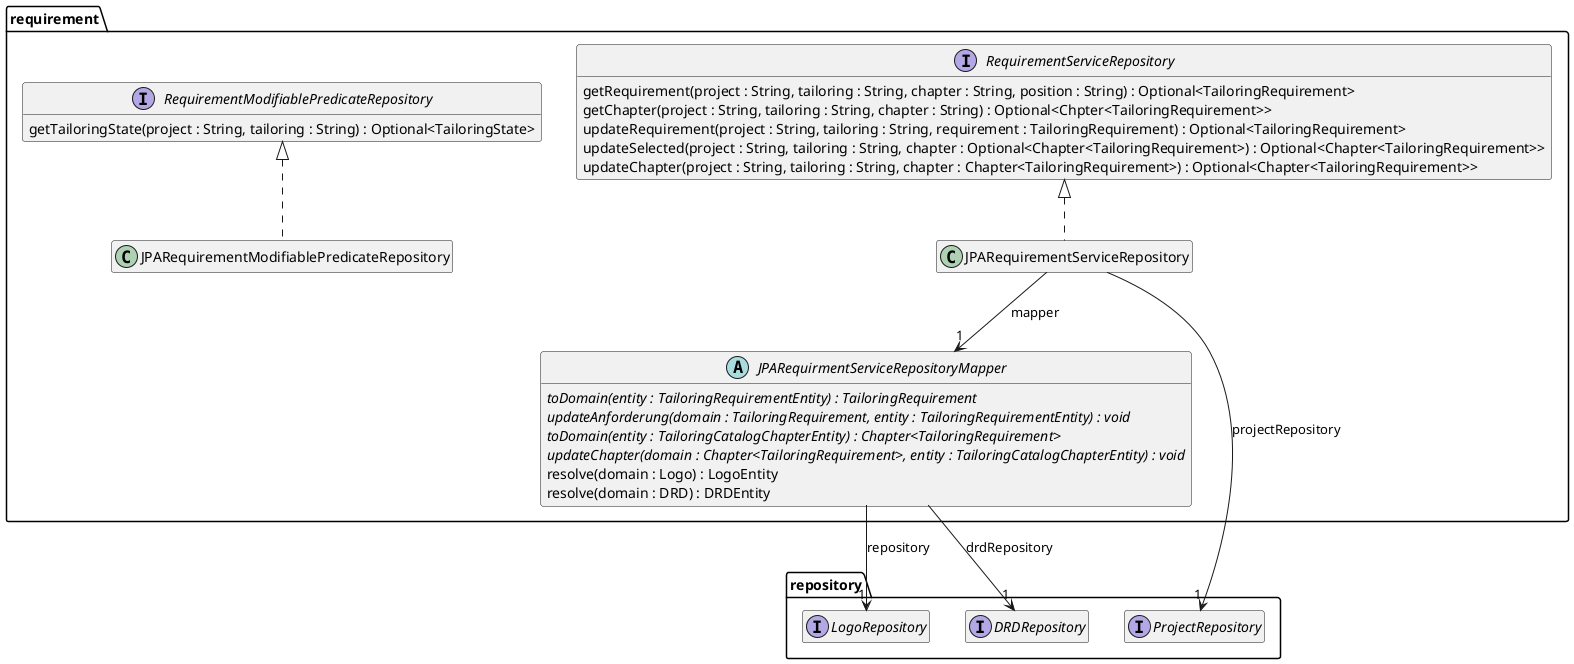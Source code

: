 @startuml Ebene3.png
hide empty members

package repository {
    interface ProjectRepository
    interface LogoRepository
    interface DRDRepository
}

package requirement {
    interface RequirementServiceRepository {
        getRequirement(project : String, tailoring : String, chapter : String, position : String) : Optional<TailoringRequirement>
        getChapter(project : String, tailoring : String, chapter : String) : Optional<Chpter<TailoringRequirement>>
        updateRequirement(project : String, tailoring : String, requirement : TailoringRequirement) : Optional<TailoringRequirement>
        updateSelected(project : String, tailoring : String, chapter : Optional<Chapter<TailoringRequirement>) : Optional<Chapter<TailoringRequirement>>
        updateChapter(project : String, tailoring : String, chapter : Chapter<TailoringRequirement>) : Optional<Chapter<TailoringRequirement>>
    }

    abstract class JPARequirmentServiceRepositoryMapper {
        {abstract} toDomain(entity : TailoringRequirementEntity) : TailoringRequirement
        {abstract} updateAnforderung(domain : TailoringRequirement, entity : TailoringRequirementEntity) : void
        {abstract} toDomain(entity : TailoringCatalogChapterEntity) : Chapter<TailoringRequirement>
        {abstract} updateChapter(domain : Chapter<TailoringRequirement>, entity : TailoringCatalogChapterEntity) : void
        resolve(domain : Logo) : LogoEntity
        resolve(domain : DRD) : DRDEntity
    }
    JPARequirmentServiceRepositoryMapper --> "1" LogoRepository : repository
    JPARequirmentServiceRepositoryMapper --> "1" DRDRepository : drdRepository

    class JPARequirementServiceRepository {
    }

    RequirementServiceRepository <|.. JPARequirementServiceRepository
    JPARequirementServiceRepository --> "1" JPARequirmentServiceRepositoryMapper : mapper
    JPARequirementServiceRepository --> "1" ProjectRepository : projectRepository

    interface RequirementModifiablePredicateRepository {
        getTailoringState(project : String, tailoring : String) : Optional<TailoringState>
    }
    class JPARequirementModifiablePredicateRepository {
    }
    RequirementModifiablePredicateRepository <|.. JPARequirementModifiablePredicateRepository


}

@enduml